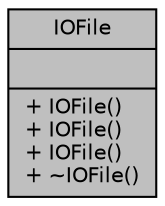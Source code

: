 digraph "IOFile"
{
  edge [fontname="Helvetica",fontsize="10",labelfontname="Helvetica",labelfontsize="10"];
  node [fontname="Helvetica",fontsize="10",shape=record];
  Node1 [label="{IOFile\n||+ IOFile()\l+ IOFile()\l+ IOFile()\l+ ~IOFile()\l}",height=0.2,width=0.4,color="black", fillcolor="grey75", style="filled", fontcolor="black"];
}
